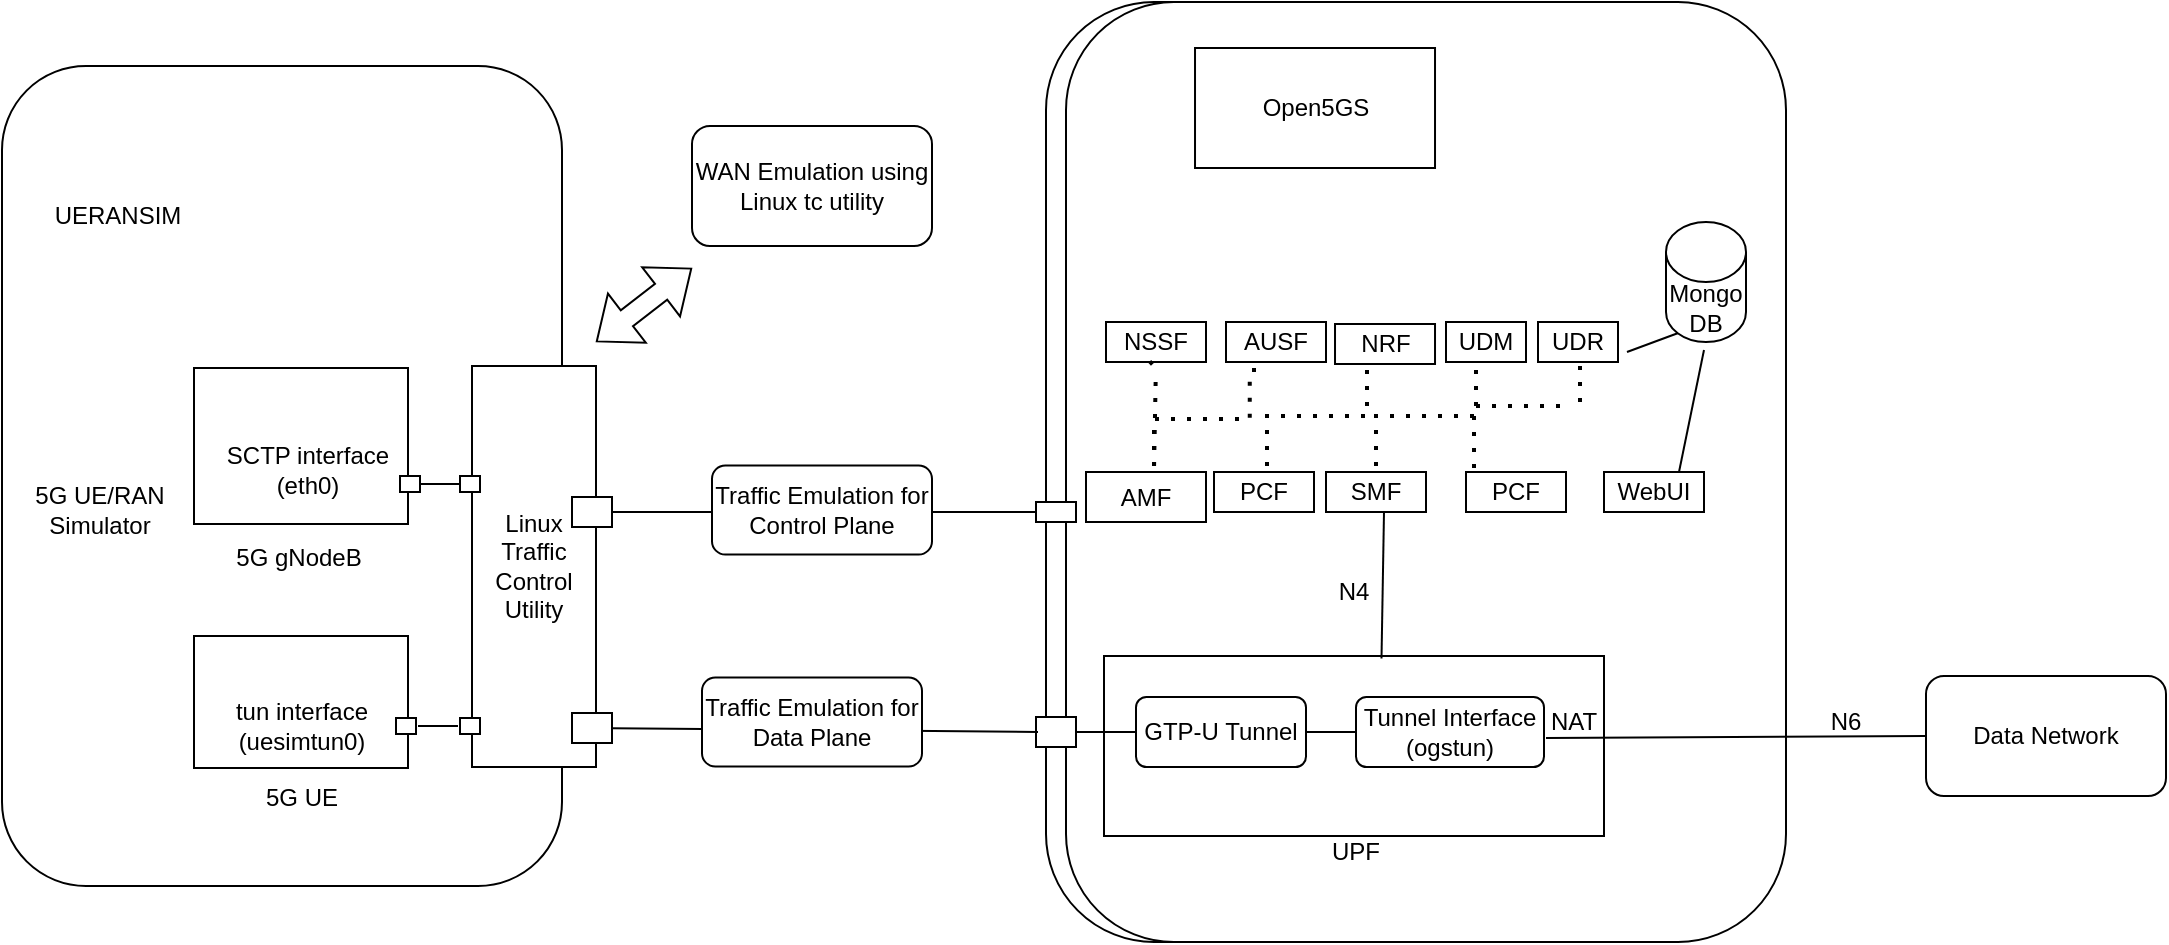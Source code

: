 <mxfile version="20.8.15" type="github">
  <diagram id="i4d2cugIbQvzfdK0nt7U" name="Page-1">
    <mxGraphModel dx="1120" dy="484" grid="1" gridSize="10" guides="1" tooltips="1" connect="1" arrows="1" fold="1" page="1" pageScale="1" pageWidth="850" pageHeight="1100" math="0" shadow="0">
      <root>
        <mxCell id="0" />
        <mxCell id="1" parent="0" />
        <mxCell id="ppHwQDoqCtW23BweWABd-1" value="" style="rounded=1;whiteSpace=wrap;html=1;" parent="1" vertex="1">
          <mxGeometry x="75" y="79" width="280" height="410" as="geometry" />
        </mxCell>
        <mxCell id="ppHwQDoqCtW23BweWABd-3" value="" style="rounded=0;whiteSpace=wrap;html=1;" parent="1" vertex="1">
          <mxGeometry x="171" y="230" width="107" height="78" as="geometry" />
        </mxCell>
        <mxCell id="ppHwQDoqCtW23BweWABd-14" value="5G UE/RAN&lt;br&gt;Simulator" style="text;html=1;strokeColor=none;fillColor=none;align=center;verticalAlign=middle;whiteSpace=wrap;rounded=0;" parent="1" vertex="1">
          <mxGeometry x="85" y="285" width="78" height="32" as="geometry" />
        </mxCell>
        <mxCell id="ppHwQDoqCtW23BweWABd-25" value="" style="rounded=0;whiteSpace=wrap;html=1;" parent="1" vertex="1">
          <mxGeometry x="171" y="364" width="107" height="66" as="geometry" />
        </mxCell>
        <mxCell id="ppHwQDoqCtW23BweWABd-26" value="5G UE" style="text;html=1;strokeColor=none;fillColor=none;align=center;verticalAlign=middle;whiteSpace=wrap;rounded=0;" parent="1" vertex="1">
          <mxGeometry x="194.5" y="429.5" width="60" height="30" as="geometry" />
        </mxCell>
        <mxCell id="ppHwQDoqCtW23BweWABd-27" value="tun interface (uesimtun0)" style="text;html=1;strokeColor=none;fillColor=none;align=center;verticalAlign=middle;whiteSpace=wrap;rounded=0;" parent="1" vertex="1">
          <mxGeometry x="184.5" y="394" width="80" height="30" as="geometry" />
        </mxCell>
        <mxCell id="dLoRhMxQBua3Gd0-kV2N-3" value="" style="rounded=1;whiteSpace=wrap;html=1;" vertex="1" parent="1">
          <mxGeometry x="597" y="47" width="360" height="470" as="geometry" />
        </mxCell>
        <mxCell id="dLoRhMxQBua3Gd0-kV2N-4" value="" style="rounded=1;whiteSpace=wrap;html=1;" vertex="1" parent="1">
          <mxGeometry x="607" y="47" width="360" height="470" as="geometry" />
        </mxCell>
        <mxCell id="dLoRhMxQBua3Gd0-kV2N-6" value="NSSF" style="rounded=0;whiteSpace=wrap;html=1;" vertex="1" parent="1">
          <mxGeometry x="627" y="207" width="50" height="20" as="geometry" />
        </mxCell>
        <mxCell id="dLoRhMxQBua3Gd0-kV2N-7" value="AUSF" style="rounded=0;whiteSpace=wrap;html=1;" vertex="1" parent="1">
          <mxGeometry x="687" y="207" width="50" height="20" as="geometry" />
        </mxCell>
        <mxCell id="dLoRhMxQBua3Gd0-kV2N-8" value="NRF" style="rounded=0;whiteSpace=wrap;html=1;" vertex="1" parent="1">
          <mxGeometry x="741.51" y="208" width="50" height="20" as="geometry" />
        </mxCell>
        <mxCell id="dLoRhMxQBua3Gd0-kV2N-9" value="UDM" style="rounded=0;whiteSpace=wrap;html=1;" vertex="1" parent="1">
          <mxGeometry x="797" y="207" width="40" height="20" as="geometry" />
        </mxCell>
        <mxCell id="dLoRhMxQBua3Gd0-kV2N-10" value="UDR" style="rounded=0;whiteSpace=wrap;html=1;" vertex="1" parent="1">
          <mxGeometry x="843" y="207" width="40" height="20" as="geometry" />
        </mxCell>
        <mxCell id="dLoRhMxQBua3Gd0-kV2N-11" value="AMF" style="rounded=0;whiteSpace=wrap;html=1;" vertex="1" parent="1">
          <mxGeometry x="617" y="282" width="60" height="25" as="geometry" />
        </mxCell>
        <mxCell id="dLoRhMxQBua3Gd0-kV2N-12" value="SMF" style="rounded=0;whiteSpace=wrap;html=1;" vertex="1" parent="1">
          <mxGeometry x="737" y="282" width="50" height="20" as="geometry" />
        </mxCell>
        <mxCell id="dLoRhMxQBua3Gd0-kV2N-13" value="PCF" style="rounded=0;whiteSpace=wrap;html=1;" vertex="1" parent="1">
          <mxGeometry x="807" y="282" width="50" height="20" as="geometry" />
        </mxCell>
        <mxCell id="dLoRhMxQBua3Gd0-kV2N-14" value="" style="endArrow=none;dashed=1;html=1;dashPattern=1 3;strokeWidth=2;rounded=0;exitX=0.207;exitY=0.468;exitDx=0;exitDy=0;exitPerimeter=0;startArrow=none;" edge="1" parent="1">
          <mxGeometry width="50" height="50" relative="1" as="geometry">
            <mxPoint x="648.855" y="226.68" as="sourcePoint" />
            <mxPoint x="651" y="229" as="targetPoint" />
          </mxGeometry>
        </mxCell>
        <mxCell id="dLoRhMxQBua3Gd0-kV2N-15" value="" style="endArrow=none;dashed=1;html=1;dashPattern=1 3;strokeWidth=2;rounded=0;edgeStyle=elbowEdgeStyle;elbow=vertical;" edge="1" parent="1">
          <mxGeometry width="50" height="50" relative="1" as="geometry">
            <mxPoint x="762" y="279" as="sourcePoint" />
            <mxPoint x="812" y="229" as="targetPoint" />
          </mxGeometry>
        </mxCell>
        <mxCell id="dLoRhMxQBua3Gd0-kV2N-16" value="" style="endArrow=none;dashed=1;html=1;dashPattern=1 3;strokeWidth=2;rounded=0;edgeStyle=elbowEdgeStyle;elbow=vertical;startArrow=none;" edge="1" parent="1">
          <mxGeometry width="50" height="50" relative="1" as="geometry">
            <mxPoint x="864" y="247" as="sourcePoint" />
            <mxPoint x="864" y="229" as="targetPoint" />
          </mxGeometry>
        </mxCell>
        <mxCell id="dLoRhMxQBua3Gd0-kV2N-17" value="" style="endArrow=none;dashed=1;html=1;dashPattern=1 3;strokeWidth=2;rounded=0;edgeStyle=elbowEdgeStyle;elbow=vertical;startArrow=none;" edge="1" parent="1">
          <mxGeometry width="50" height="50" relative="1" as="geometry">
            <mxPoint x="701" y="232" as="sourcePoint" />
            <mxPoint x="701" y="229" as="targetPoint" />
          </mxGeometry>
        </mxCell>
        <mxCell id="dLoRhMxQBua3Gd0-kV2N-18" value="" style="endArrow=none;dashed=1;html=1;dashPattern=1 3;strokeWidth=2;rounded=0;edgeStyle=elbowEdgeStyle;elbow=vertical;" edge="1" parent="1">
          <mxGeometry width="50" height="50" relative="1" as="geometry">
            <mxPoint x="707.5" y="279" as="sourcePoint" />
            <mxPoint x="757.5" y="229" as="targetPoint" />
          </mxGeometry>
        </mxCell>
        <mxCell id="dLoRhMxQBua3Gd0-kV2N-19" value="PCF" style="rounded=0;whiteSpace=wrap;html=1;" vertex="1" parent="1">
          <mxGeometry x="681" y="282" width="50" height="20" as="geometry" />
        </mxCell>
        <mxCell id="dLoRhMxQBua3Gd0-kV2N-20" value="" style="rounded=0;whiteSpace=wrap;html=1;" vertex="1" parent="1">
          <mxGeometry x="626" y="374" width="250" height="90" as="geometry" />
        </mxCell>
        <mxCell id="dLoRhMxQBua3Gd0-kV2N-21" value="GTP-U Tunnel" style="rounded=1;whiteSpace=wrap;html=1;" vertex="1" parent="1">
          <mxGeometry x="642" y="394.5" width="85" height="35" as="geometry" />
        </mxCell>
        <mxCell id="dLoRhMxQBua3Gd0-kV2N-22" value="" style="endArrow=none;html=1;rounded=0;elbow=vertical;entryX=1;entryY=0.5;entryDx=0;entryDy=0;" edge="1" parent="1">
          <mxGeometry width="50" height="50" relative="1" as="geometry">
            <mxPoint x="762" y="412" as="sourcePoint" />
            <mxPoint x="727" y="412" as="targetPoint" />
          </mxGeometry>
        </mxCell>
        <mxCell id="dLoRhMxQBua3Gd0-kV2N-23" value="UPF" style="text;html=1;strokeColor=none;fillColor=none;align=center;verticalAlign=middle;whiteSpace=wrap;rounded=0;" vertex="1" parent="1">
          <mxGeometry x="722" y="457" width="60" height="30" as="geometry" />
        </mxCell>
        <mxCell id="dLoRhMxQBua3Gd0-kV2N-24" value="User Plane" style="text;html=1;strokeColor=none;fillColor=none;align=center;verticalAlign=middle;whiteSpace=wrap;rounded=0;" vertex="1" parent="1">
          <mxGeometry x="1036" y="385" width="120" height="50" as="geometry" />
        </mxCell>
        <mxCell id="dLoRhMxQBua3Gd0-kV2N-25" value="Data Network" style="rounded=1;whiteSpace=wrap;html=1;" vertex="1" parent="1">
          <mxGeometry x="1037" y="384" width="120" height="60" as="geometry" />
        </mxCell>
        <mxCell id="dLoRhMxQBua3Gd0-kV2N-26" value="" style="endArrow=none;html=1;rounded=0;elbow=vertical;exitX=0;exitY=0.5;exitDx=0;exitDy=0;" edge="1" parent="1" source="dLoRhMxQBua3Gd0-kV2N-25">
          <mxGeometry width="50" height="50" relative="1" as="geometry">
            <mxPoint x="891.0" y="415" as="sourcePoint" />
            <mxPoint x="847" y="415" as="targetPoint" />
          </mxGeometry>
        </mxCell>
        <mxCell id="dLoRhMxQBua3Gd0-kV2N-27" value="NAT" style="text;html=1;strokeColor=none;fillColor=none;align=center;verticalAlign=middle;whiteSpace=wrap;rounded=0;" vertex="1" parent="1">
          <mxGeometry x="831" y="392" width="60" height="30" as="geometry" />
        </mxCell>
        <mxCell id="dLoRhMxQBua3Gd0-kV2N-28" value="N6" style="text;html=1;strokeColor=none;fillColor=none;align=center;verticalAlign=middle;whiteSpace=wrap;rounded=0;" vertex="1" parent="1">
          <mxGeometry x="967" y="392" width="60" height="30" as="geometry" />
        </mxCell>
        <mxCell id="dLoRhMxQBua3Gd0-kV2N-29" value="" style="endArrow=none;html=1;rounded=0;elbow=vertical;exitX=0;exitY=0.5;exitDx=0;exitDy=0;startArrow=none;" edge="1" parent="1" source="dLoRhMxQBua3Gd0-kV2N-65">
          <mxGeometry width="50" height="50" relative="1" as="geometry">
            <mxPoint x="642" y="411.47" as="sourcePoint" />
            <mxPoint x="597" y="417" as="targetPoint" />
          </mxGeometry>
        </mxCell>
        <mxCell id="dLoRhMxQBua3Gd0-kV2N-30" value="Tunnel Interface&lt;br&gt;(ogstun)" style="rounded=1;whiteSpace=wrap;html=1;" vertex="1" parent="1">
          <mxGeometry x="752" y="394.5" width="94" height="35" as="geometry" />
        </mxCell>
        <mxCell id="dLoRhMxQBua3Gd0-kV2N-32" value="" style="endArrow=none;html=1;rounded=0;fontSize=24;exitX=0.555;exitY=0.014;exitDx=0;exitDy=0;exitPerimeter=0;" edge="1" parent="1" source="dLoRhMxQBua3Gd0-kV2N-20">
          <mxGeometry width="50" height="50" relative="1" as="geometry">
            <mxPoint x="716" y="352" as="sourcePoint" />
            <mxPoint x="766" y="302" as="targetPoint" />
          </mxGeometry>
        </mxCell>
        <mxCell id="dLoRhMxQBua3Gd0-kV2N-33" value="N4" style="text;html=1;strokeColor=none;fillColor=none;align=center;verticalAlign=middle;whiteSpace=wrap;rounded=0;" vertex="1" parent="1">
          <mxGeometry x="721" y="327" width="60" height="30" as="geometry" />
        </mxCell>
        <mxCell id="dLoRhMxQBua3Gd0-kV2N-34" value="" style="rounded=0;whiteSpace=wrap;html=1;" vertex="1" parent="1">
          <mxGeometry x="592" y="297" width="20" height="10" as="geometry" />
        </mxCell>
        <mxCell id="dLoRhMxQBua3Gd0-kV2N-42" value="" style="endArrow=none;dashed=1;html=1;dashPattern=1 3;strokeWidth=2;rounded=0;exitX=0.207;exitY=0.468;exitDx=0;exitDy=0;exitPerimeter=0;" edge="1" parent="1">
          <mxGeometry width="50" height="50" relative="1" as="geometry">
            <mxPoint x="651.03" y="278.96" as="sourcePoint" />
            <mxPoint x="651.911" y="232" as="targetPoint" />
          </mxGeometry>
        </mxCell>
        <mxCell id="dLoRhMxQBua3Gd0-kV2N-44" value="" style="endArrow=none;dashed=1;html=1;dashPattern=1 3;strokeWidth=2;rounded=0;edgeStyle=elbowEdgeStyle;elbow=vertical;" edge="1" parent="1">
          <mxGeometry width="50" height="50" relative="1" as="geometry">
            <mxPoint x="651" y="279" as="sourcePoint" />
            <mxPoint x="698.875" y="232" as="targetPoint" />
          </mxGeometry>
        </mxCell>
        <mxCell id="dLoRhMxQBua3Gd0-kV2N-53" value="" style="endArrow=none;dashed=1;html=1;dashPattern=1 3;strokeWidth=2;rounded=0;edgeStyle=elbowEdgeStyle;elbow=vertical;" edge="1" parent="1">
          <mxGeometry width="50" height="50" relative="1" as="geometry">
            <mxPoint x="811" y="280" as="sourcePoint" />
            <mxPoint x="857" y="249" as="targetPoint" />
            <Array as="points">
              <mxPoint x="904" y="249" />
            </Array>
          </mxGeometry>
        </mxCell>
        <mxCell id="dLoRhMxQBua3Gd0-kV2N-54" value="Mongo&lt;br&gt;DB" style="shape=cylinder3;whiteSpace=wrap;html=1;boundedLbl=1;backgroundOutline=1;size=15;" vertex="1" parent="1">
          <mxGeometry x="907" y="157" width="40" height="60" as="geometry" />
        </mxCell>
        <mxCell id="dLoRhMxQBua3Gd0-kV2N-55" value="WebUI" style="rounded=0;whiteSpace=wrap;html=1;" vertex="1" parent="1">
          <mxGeometry x="876" y="282" width="50" height="20" as="geometry" />
        </mxCell>
        <mxCell id="dLoRhMxQBua3Gd0-kV2N-58" value="" style="endArrow=none;html=1;rounded=0;exitX=0.75;exitY=0;exitDx=0;exitDy=0;" edge="1" parent="1" source="dLoRhMxQBua3Gd0-kV2N-55">
          <mxGeometry width="50" height="50" relative="1" as="geometry">
            <mxPoint x="876" y="271" as="sourcePoint" />
            <mxPoint x="926" y="221" as="targetPoint" />
          </mxGeometry>
        </mxCell>
        <mxCell id="dLoRhMxQBua3Gd0-kV2N-60" value="" style="endArrow=none;html=1;rounded=0;exitX=0.75;exitY=0;exitDx=0;exitDy=0;entryX=0.145;entryY=1;entryDx=0;entryDy=-4.35;entryPerimeter=0;" edge="1" parent="1" target="dLoRhMxQBua3Gd0-kV2N-54">
          <mxGeometry width="50" height="50" relative="1" as="geometry">
            <mxPoint x="887.5" y="222" as="sourcePoint" />
            <mxPoint x="900" y="161" as="targetPoint" />
          </mxGeometry>
        </mxCell>
        <mxCell id="dLoRhMxQBua3Gd0-kV2N-64" value="" style="endArrow=none;html=1;rounded=0;elbow=vertical;exitX=0;exitY=0.5;exitDx=0;exitDy=0;" edge="1" parent="1" source="dLoRhMxQBua3Gd0-kV2N-21" target="dLoRhMxQBua3Gd0-kV2N-65">
          <mxGeometry width="50" height="50" relative="1" as="geometry">
            <mxPoint x="642" y="412" as="sourcePoint" />
            <mxPoint x="597" y="417" as="targetPoint" />
          </mxGeometry>
        </mxCell>
        <mxCell id="dLoRhMxQBua3Gd0-kV2N-65" value="" style="rounded=0;whiteSpace=wrap;html=1;" vertex="1" parent="1">
          <mxGeometry x="592" y="404.5" width="20" height="15" as="geometry" />
        </mxCell>
        <mxCell id="dLoRhMxQBua3Gd0-kV2N-1" value="5G gNodeB" style="text;html=1;strokeColor=none;fillColor=none;align=center;verticalAlign=middle;whiteSpace=wrap;rounded=0;" vertex="1" parent="1">
          <mxGeometry x="190" y="309.5" width="67.25" height="30" as="geometry" />
        </mxCell>
        <mxCell id="dLoRhMxQBua3Gd0-kV2N-71" value="UERANSIM" style="text;html=1;strokeColor=none;fillColor=none;align=center;verticalAlign=middle;whiteSpace=wrap;rounded=0;" vertex="1" parent="1">
          <mxGeometry x="103" y="139" width="60" height="30" as="geometry" />
        </mxCell>
        <mxCell id="dLoRhMxQBua3Gd0-kV2N-72" value="Open5GS" style="rounded=0;whiteSpace=wrap;html=1;" vertex="1" parent="1">
          <mxGeometry x="671.51" y="70" width="120" height="60" as="geometry" />
        </mxCell>
        <mxCell id="dLoRhMxQBua3Gd0-kV2N-73" value="Linux Traffic Control Utility" style="rounded=0;whiteSpace=wrap;html=1;" vertex="1" parent="1">
          <mxGeometry x="310" y="229" width="62" height="200.5" as="geometry" />
        </mxCell>
        <mxCell id="dLoRhMxQBua3Gd0-kV2N-75" value="" style="endArrow=none;html=1;rounded=0;exitX=0;exitY=0.5;exitDx=0;exitDy=0;startArrow=none;" edge="1" parent="1" source="dLoRhMxQBua3Gd0-kV2N-80">
          <mxGeometry width="50" height="50" relative="1" as="geometry">
            <mxPoint x="630" y="320" as="sourcePoint" />
            <mxPoint x="370" y="302" as="targetPoint" />
          </mxGeometry>
        </mxCell>
        <mxCell id="dLoRhMxQBua3Gd0-kV2N-76" value="" style="endArrow=none;html=1;rounded=0;exitX=0;exitY=0.5;exitDx=0;exitDy=0;startArrow=none;" edge="1" parent="1" source="dLoRhMxQBua3Gd0-kV2N-78">
          <mxGeometry width="50" height="50" relative="1" as="geometry">
            <mxPoint x="593" y="412.0" as="sourcePoint" />
            <mxPoint x="371.0" y="412.0" as="targetPoint" />
          </mxGeometry>
        </mxCell>
        <mxCell id="dLoRhMxQBua3Gd0-kV2N-77" value="SCTP interface&lt;br&gt;(eth0)" style="text;html=1;strokeColor=none;fillColor=none;align=center;verticalAlign=middle;whiteSpace=wrap;rounded=0;" vertex="1" parent="1">
          <mxGeometry x="184.5" y="264" width="85.5" height="33" as="geometry" />
        </mxCell>
        <mxCell id="dLoRhMxQBua3Gd0-kV2N-79" value="" style="endArrow=none;html=1;rounded=0;exitX=0;exitY=0.5;exitDx=0;exitDy=0;" edge="1" parent="1" target="dLoRhMxQBua3Gd0-kV2N-78">
          <mxGeometry width="50" height="50" relative="1" as="geometry">
            <mxPoint x="593" y="412.0" as="sourcePoint" />
            <mxPoint x="371.0" y="412.0" as="targetPoint" />
          </mxGeometry>
        </mxCell>
        <mxCell id="dLoRhMxQBua3Gd0-kV2N-78" value="" style="rounded=0;whiteSpace=wrap;html=1;" vertex="1" parent="1">
          <mxGeometry x="360" y="402.5" width="20" height="15" as="geometry" />
        </mxCell>
        <mxCell id="dLoRhMxQBua3Gd0-kV2N-81" value="" style="endArrow=none;html=1;rounded=0;exitX=0;exitY=0.5;exitDx=0;exitDy=0;" edge="1" parent="1" source="dLoRhMxQBua3Gd0-kV2N-34" target="dLoRhMxQBua3Gd0-kV2N-80">
          <mxGeometry width="50" height="50" relative="1" as="geometry">
            <mxPoint x="592" y="302" as="sourcePoint" />
            <mxPoint x="370" y="302" as="targetPoint" />
          </mxGeometry>
        </mxCell>
        <mxCell id="dLoRhMxQBua3Gd0-kV2N-80" value="" style="rounded=0;whiteSpace=wrap;html=1;" vertex="1" parent="1">
          <mxGeometry x="360" y="294.5" width="20" height="15" as="geometry" />
        </mxCell>
        <mxCell id="dLoRhMxQBua3Gd0-kV2N-82" value="" style="rounded=0;whiteSpace=wrap;html=1;" vertex="1" parent="1">
          <mxGeometry x="274" y="284" width="10" height="8" as="geometry" />
        </mxCell>
        <mxCell id="dLoRhMxQBua3Gd0-kV2N-83" value="" style="rounded=0;whiteSpace=wrap;html=1;" vertex="1" parent="1">
          <mxGeometry x="304" y="284" width="10" height="8" as="geometry" />
        </mxCell>
        <mxCell id="dLoRhMxQBua3Gd0-kV2N-84" value="" style="rounded=0;whiteSpace=wrap;html=1;" vertex="1" parent="1">
          <mxGeometry x="304" y="405" width="10" height="8" as="geometry" />
        </mxCell>
        <mxCell id="dLoRhMxQBua3Gd0-kV2N-85" value="" style="rounded=0;whiteSpace=wrap;html=1;" vertex="1" parent="1">
          <mxGeometry x="272" y="405" width="10" height="8" as="geometry" />
        </mxCell>
        <mxCell id="dLoRhMxQBua3Gd0-kV2N-86" value="" style="endArrow=none;html=1;rounded=0;" edge="1" parent="1">
          <mxGeometry width="50" height="50" relative="1" as="geometry">
            <mxPoint x="283" y="409" as="sourcePoint" />
            <mxPoint x="303" y="409" as="targetPoint" />
          </mxGeometry>
        </mxCell>
        <mxCell id="dLoRhMxQBua3Gd0-kV2N-87" value="" style="endArrow=none;html=1;rounded=0;" edge="1" parent="1">
          <mxGeometry width="50" height="50" relative="1" as="geometry">
            <mxPoint x="284" y="288" as="sourcePoint" />
            <mxPoint x="304" y="288" as="targetPoint" />
          </mxGeometry>
        </mxCell>
        <mxCell id="dLoRhMxQBua3Gd0-kV2N-88" value="" style="shape=flexArrow;endArrow=classic;startArrow=classic;html=1;rounded=0;" edge="1" parent="1">
          <mxGeometry width="100" height="100" relative="1" as="geometry">
            <mxPoint x="372" y="217" as="sourcePoint" />
            <mxPoint x="420" y="180" as="targetPoint" />
          </mxGeometry>
        </mxCell>
        <mxCell id="dLoRhMxQBua3Gd0-kV2N-90" value="WAN Emulation using Linux tc utility" style="rounded=1;whiteSpace=wrap;html=1;" vertex="1" parent="1">
          <mxGeometry x="420" y="109" width="120" height="60" as="geometry" />
        </mxCell>
        <mxCell id="dLoRhMxQBua3Gd0-kV2N-91" value="Traffic Emulation for Control Plane" style="rounded=1;whiteSpace=wrap;html=1;" vertex="1" parent="1">
          <mxGeometry x="430" y="278.75" width="110" height="44.5" as="geometry" />
        </mxCell>
        <mxCell id="dLoRhMxQBua3Gd0-kV2N-92" value="Traffic Emulation for Data Plane" style="rounded=1;whiteSpace=wrap;html=1;" vertex="1" parent="1">
          <mxGeometry x="425" y="384.75" width="110" height="44.5" as="geometry" />
        </mxCell>
      </root>
    </mxGraphModel>
  </diagram>
</mxfile>
